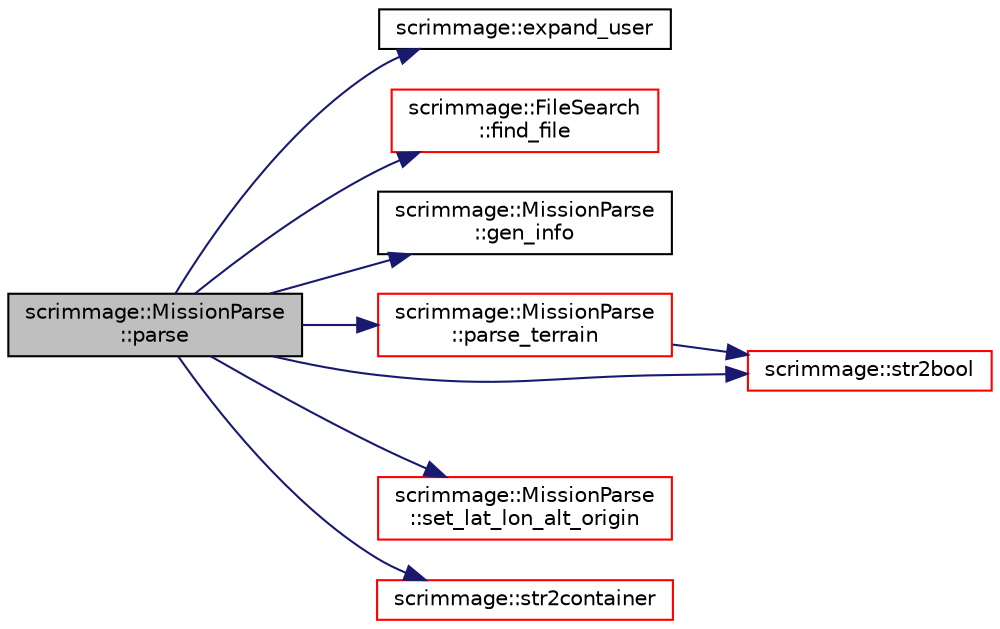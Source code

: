 digraph "scrimmage::MissionParse::parse"
{
 // LATEX_PDF_SIZE
  edge [fontname="Helvetica",fontsize="10",labelfontname="Helvetica",labelfontsize="10"];
  node [fontname="Helvetica",fontsize="10",shape=record];
  rankdir="LR";
  Node1 [label="scrimmage::MissionParse\l::parse",height=0.2,width=0.4,color="black", fillcolor="grey75", style="filled", fontcolor="black",tooltip=" "];
  Node1 -> Node2 [color="midnightblue",fontsize="10",style="solid",fontname="Helvetica"];
  Node2 [label="scrimmage::expand_user",height=0.2,width=0.4,color="black", fillcolor="white", style="filled",URL="$namespacescrimmage.html#ad9073339ab817f446c688ce4506df008",tooltip=" "];
  Node1 -> Node3 [color="midnightblue",fontsize="10",style="solid",fontname="Helvetica"];
  Node3 [label="scrimmage::FileSearch\l::find_file",height=0.2,width=0.4,color="red", fillcolor="white", style="filled",URL="$classscrimmage_1_1FileSearch.html#abe9179a14dd0deff89f113870aed3a7b",tooltip=" "];
  Node1 -> Node6 [color="midnightblue",fontsize="10",style="solid",fontname="Helvetica"];
  Node6 [label="scrimmage::MissionParse\l::gen_info",height=0.2,width=0.4,color="black", fillcolor="white", style="filled",URL="$classscrimmage_1_1MissionParse.html#a4c2bef36a92c0ae2886d0a82699f9438",tooltip=" "];
  Node1 -> Node7 [color="midnightblue",fontsize="10",style="solid",fontname="Helvetica"];
  Node7 [label="scrimmage::MissionParse\l::parse_terrain",height=0.2,width=0.4,color="red", fillcolor="white", style="filled",URL="$classscrimmage_1_1MissionParse.html#a0d5c1b4d591072ae520dcfd93a8b597b",tooltip=" "];
  Node7 -> Node20 [color="midnightblue",fontsize="10",style="solid",fontname="Helvetica"];
  Node20 [label="scrimmage::str2bool",height=0.2,width=0.4,color="red", fillcolor="white", style="filled",URL="$namespacescrimmage.html#abffb4b71da39ec24ad042a27d968da96",tooltip=" "];
  Node1 -> Node21 [color="midnightblue",fontsize="10",style="solid",fontname="Helvetica"];
  Node21 [label="scrimmage::MissionParse\l::set_lat_lon_alt_origin",height=0.2,width=0.4,color="red", fillcolor="white", style="filled",URL="$classscrimmage_1_1MissionParse.html#a259f9a01af8c2577d57804a5ed9a94b3",tooltip=" "];
  Node1 -> Node20 [color="midnightblue",fontsize="10",style="solid",fontname="Helvetica"];
  Node1 -> Node22 [color="midnightblue",fontsize="10",style="solid",fontname="Helvetica"];
  Node22 [label="scrimmage::str2container",height=0.2,width=0.4,color="red", fillcolor="white", style="filled",URL="$namespacescrimmage.html#a33cb0991fa26d446d903cf250661affb",tooltip=" "];
}
